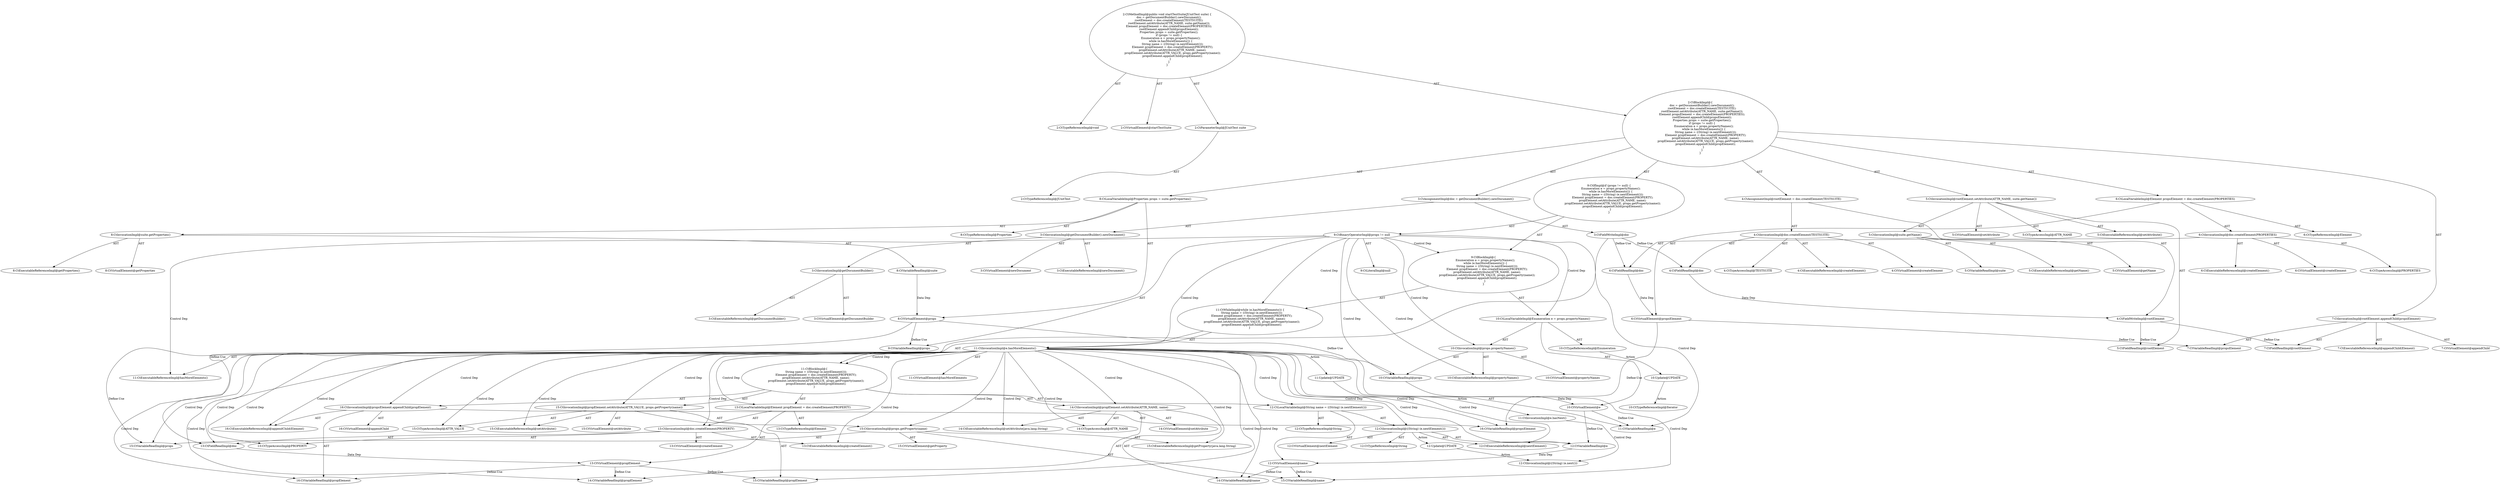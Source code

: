 digraph "startTestSuite#?,JUnitTest" {
0 [label="2:CtTypeReferenceImpl@void" shape=ellipse]
1 [label="2:CtVirtualElement@startTestSuite" shape=ellipse]
2 [label="2:CtParameterImpl@JUnitTest suite" shape=ellipse]
3 [label="2:CtTypeReferenceImpl@JUnitTest" shape=ellipse]
4 [label="3:CtFieldWriteImpl@doc" shape=ellipse]
5 [label="3:CtExecutableReferenceImpl@newDocument()" shape=ellipse]
6 [label="3:CtVirtualElement@newDocument" shape=ellipse]
7 [label="3:CtExecutableReferenceImpl@getDocumentBuilder()" shape=ellipse]
8 [label="3:CtVirtualElement@getDocumentBuilder" shape=ellipse]
9 [label="3:CtInvocationImpl@getDocumentBuilder()" shape=ellipse]
10 [label="3:CtInvocationImpl@getDocumentBuilder().newDocument()" shape=ellipse]
11 [label="3:CtAssignmentImpl@doc = getDocumentBuilder().newDocument()" shape=ellipse]
12 [label="4:CtFieldWriteImpl@rootElement" shape=ellipse]
13 [label="4:CtExecutableReferenceImpl@createElement()" shape=ellipse]
14 [label="4:CtVirtualElement@createElement" shape=ellipse]
15 [label="4:CtFieldReadImpl@doc" shape=ellipse]
16 [label="4:CtTypeAccessImpl@TESTSUITE" shape=ellipse]
17 [label="4:CtInvocationImpl@doc.createElement(TESTSUITE)" shape=ellipse]
18 [label="4:CtAssignmentImpl@rootElement = doc.createElement(TESTSUITE)" shape=ellipse]
19 [label="5:CtExecutableReferenceImpl@setAttribute()" shape=ellipse]
20 [label="5:CtVirtualElement@setAttribute" shape=ellipse]
21 [label="5:CtFieldReadImpl@rootElement" shape=ellipse]
22 [label="5:CtTypeAccessImpl@ATTR_NAME" shape=ellipse]
23 [label="5:CtExecutableReferenceImpl@getName()" shape=ellipse]
24 [label="5:CtVirtualElement@getName" shape=ellipse]
25 [label="5:CtVariableReadImpl@suite" shape=ellipse]
26 [label="5:CtInvocationImpl@suite.getName()" shape=ellipse]
27 [label="5:CtInvocationImpl@rootElement.setAttribute(ATTR_NAME, suite.getName())" shape=ellipse]
28 [label="6:CtTypeReferenceImpl@Element" shape=ellipse]
29 [label="6:CtExecutableReferenceImpl@createElement()" shape=ellipse]
30 [label="6:CtVirtualElement@createElement" shape=ellipse]
31 [label="6:CtFieldReadImpl@doc" shape=ellipse]
32 [label="6:CtTypeAccessImpl@PROPERTIES" shape=ellipse]
33 [label="6:CtInvocationImpl@doc.createElement(PROPERTIES)" shape=ellipse]
34 [label="6:CtVirtualElement@propsElement" shape=ellipse]
35 [label="6:CtLocalVariableImpl@Element propsElement = doc.createElement(PROPERTIES)" shape=ellipse]
36 [label="7:CtExecutableReferenceImpl@appendChild(Element)" shape=ellipse]
37 [label="7:CtVirtualElement@appendChild" shape=ellipse]
38 [label="7:CtFieldReadImpl@rootElement" shape=ellipse]
39 [label="7:CtVariableReadImpl@propsElement" shape=ellipse]
40 [label="7:CtInvocationImpl@rootElement.appendChild(propsElement)" shape=ellipse]
41 [label="8:CtTypeReferenceImpl@Properties" shape=ellipse]
42 [label="8:CtExecutableReferenceImpl@getProperties()" shape=ellipse]
43 [label="8:CtVirtualElement@getProperties" shape=ellipse]
44 [label="8:CtVariableReadImpl@suite" shape=ellipse]
45 [label="8:CtInvocationImpl@suite.getProperties()" shape=ellipse]
46 [label="8:CtVirtualElement@props" shape=ellipse]
47 [label="8:CtLocalVariableImpl@Properties props = suite.getProperties()" shape=ellipse]
48 [label="9:CtVariableReadImpl@props" shape=ellipse]
49 [label="9:CtLiteralImpl@null" shape=ellipse]
50 [label="9:CtBinaryOperatorImpl@props != null" shape=ellipse]
51 [label="10:CtTypeReferenceImpl@Enumeration" shape=ellipse]
52 [label="10:CtExecutableReferenceImpl@propertyNames()" shape=ellipse]
53 [label="10:CtVirtualElement@propertyNames" shape=ellipse]
54 [label="10:CtVariableReadImpl@props" shape=ellipse]
55 [label="10:CtInvocationImpl@props.propertyNames()" shape=ellipse]
56 [label="10:CtVirtualElement@e" shape=ellipse]
57 [label="10:CtLocalVariableImpl@Enumeration e = props.propertyNames()" shape=ellipse]
58 [label="11:CtExecutableReferenceImpl@hasMoreElements()" shape=ellipse]
59 [label="11:CtVirtualElement@hasMoreElements" shape=ellipse]
60 [label="11:CtVariableReadImpl@e" shape=ellipse]
61 [label="11:CtInvocationImpl@e.hasMoreElements()" shape=ellipse]
62 [label="12:CtTypeReferenceImpl@String" shape=ellipse]
63 [label="12:CtExecutableReferenceImpl@nextElement()" shape=ellipse]
64 [label="12:CtVirtualElement@nextElement" shape=ellipse]
65 [label="12:CtVariableReadImpl@e" shape=ellipse]
66 [label="12:CtInvocationImpl@((String) (e.nextElement()))" shape=ellipse]
67 [label="12:CtTypeReferenceImpl@String" shape=ellipse]
68 [label="12:CtVirtualElement@name" shape=ellipse]
69 [label="12:CtLocalVariableImpl@String name = ((String) (e.nextElement()))" shape=ellipse]
70 [label="13:CtTypeReferenceImpl@Element" shape=ellipse]
71 [label="13:CtExecutableReferenceImpl@createElement()" shape=ellipse]
72 [label="13:CtVirtualElement@createElement" shape=ellipse]
73 [label="13:CtFieldReadImpl@doc" shape=ellipse]
74 [label="13:CtTypeAccessImpl@PROPERTY" shape=ellipse]
75 [label="13:CtInvocationImpl@doc.createElement(PROPERTY)" shape=ellipse]
76 [label="13:CtVirtualElement@propElement" shape=ellipse]
77 [label="13:CtLocalVariableImpl@Element propElement = doc.createElement(PROPERTY)" shape=ellipse]
78 [label="14:CtExecutableReferenceImpl@setAttribute(java.lang.String)" shape=ellipse]
79 [label="14:CtVirtualElement@setAttribute" shape=ellipse]
80 [label="14:CtVariableReadImpl@propElement" shape=ellipse]
81 [label="14:CtTypeAccessImpl@ATTR_NAME" shape=ellipse]
82 [label="14:CtVariableReadImpl@name" shape=ellipse]
83 [label="14:CtInvocationImpl@propElement.setAttribute(ATTR_NAME, name)" shape=ellipse]
84 [label="15:CtExecutableReferenceImpl@setAttribute()" shape=ellipse]
85 [label="15:CtVirtualElement@setAttribute" shape=ellipse]
86 [label="15:CtVariableReadImpl@propElement" shape=ellipse]
87 [label="15:CtTypeAccessImpl@ATTR_VALUE" shape=ellipse]
88 [label="15:CtExecutableReferenceImpl@getProperty(java.lang.String)" shape=ellipse]
89 [label="15:CtVirtualElement@getProperty" shape=ellipse]
90 [label="15:CtVariableReadImpl@props" shape=ellipse]
91 [label="15:CtVariableReadImpl@name" shape=ellipse]
92 [label="15:CtInvocationImpl@props.getProperty(name)" shape=ellipse]
93 [label="15:CtInvocationImpl@propElement.setAttribute(ATTR_VALUE, props.getProperty(name))" shape=ellipse]
94 [label="16:CtExecutableReferenceImpl@appendChild(Element)" shape=ellipse]
95 [label="16:CtVirtualElement@appendChild" shape=ellipse]
96 [label="16:CtVariableReadImpl@propsElement" shape=ellipse]
97 [label="16:CtVariableReadImpl@propElement" shape=ellipse]
98 [label="16:CtInvocationImpl@propsElement.appendChild(propElement)" shape=ellipse]
99 [label="11:CtBlockImpl@\{
    String name = ((String) (e.nextElement()));
    Element propElement = doc.createElement(PROPERTY);
    propElement.setAttribute(ATTR_NAME, name);
    propElement.setAttribute(ATTR_VALUE, props.getProperty(name));
    propsElement.appendChild(propElement);
\}" shape=ellipse]
100 [label="11:CtWhileImpl@while (e.hasMoreElements()) \{
    String name = ((String) (e.nextElement()));
    Element propElement = doc.createElement(PROPERTY);
    propElement.setAttribute(ATTR_NAME, name);
    propElement.setAttribute(ATTR_VALUE, props.getProperty(name));
    propsElement.appendChild(propElement);
\} " shape=ellipse]
101 [label="9:CtBlockImpl@\{
    Enumeration e = props.propertyNames();
    while (e.hasMoreElements()) \{
        String name = ((String) (e.nextElement()));
        Element propElement = doc.createElement(PROPERTY);
        propElement.setAttribute(ATTR_NAME, name);
        propElement.setAttribute(ATTR_VALUE, props.getProperty(name));
        propsElement.appendChild(propElement);
    \} 
\}" shape=ellipse]
102 [label="9:CtIfImpl@if (props != null) \{
    Enumeration e = props.propertyNames();
    while (e.hasMoreElements()) \{
        String name = ((String) (e.nextElement()));
        Element propElement = doc.createElement(PROPERTY);
        propElement.setAttribute(ATTR_NAME, name);
        propElement.setAttribute(ATTR_VALUE, props.getProperty(name));
        propsElement.appendChild(propElement);
    \} 
\}" shape=ellipse]
103 [label="2:CtBlockImpl@\{
    doc = getDocumentBuilder().newDocument();
    rootElement = doc.createElement(TESTSUITE);
    rootElement.setAttribute(ATTR_NAME, suite.getName());
    Element propsElement = doc.createElement(PROPERTIES);
    rootElement.appendChild(propsElement);
    Properties props = suite.getProperties();
    if (props != null) \{
        Enumeration e = props.propertyNames();
        while (e.hasMoreElements()) \{
            String name = ((String) (e.nextElement()));
            Element propElement = doc.createElement(PROPERTY);
            propElement.setAttribute(ATTR_NAME, name);
            propElement.setAttribute(ATTR_VALUE, props.getProperty(name));
            propsElement.appendChild(propElement);
        \} 
    \}
\}" shape=ellipse]
104 [label="2:CtMethodImpl@public void startTestSuite(JUnitTest suite) \{
    doc = getDocumentBuilder().newDocument();
    rootElement = doc.createElement(TESTSUITE);
    rootElement.setAttribute(ATTR_NAME, suite.getName());
    Element propsElement = doc.createElement(PROPERTIES);
    rootElement.appendChild(propsElement);
    Properties props = suite.getProperties();
    if (props != null) \{
        Enumeration e = props.propertyNames();
        while (e.hasMoreElements()) \{
            String name = ((String) (e.nextElement()));
            Element propElement = doc.createElement(PROPERTY);
            propElement.setAttribute(ATTR_NAME, name);
            propElement.setAttribute(ATTR_VALUE, props.getProperty(name));
            propsElement.appendChild(propElement);
        \} 
    \}
\}" shape=ellipse]
105 [label="10:Update@UPDATE" shape=ellipse]
106 [label="10:CtTypeReferenceImpl@Iterator" shape=ellipse]
107 [label="11:Update@UPDATE" shape=ellipse]
108 [label="11:CtInvocationImpl@e.hasNext()" shape=ellipse]
109 [label="12:Update@UPDATE" shape=ellipse]
110 [label="12:CtInvocationImpl@((String) (e.next()))" shape=ellipse]
2 -> 3 [label="AST"];
4 -> 15 [label="Define-Use"];
4 -> 31 [label="Define-Use"];
4 -> 73 [label="Define-Use"];
9 -> 8 [label="AST"];
9 -> 7 [label="AST"];
10 -> 6 [label="AST"];
10 -> 9 [label="AST"];
10 -> 5 [label="AST"];
11 -> 4 [label="AST"];
11 -> 10 [label="AST"];
12 -> 21 [label="Define-Use"];
12 -> 38 [label="Define-Use"];
15 -> 12 [label="Data Dep"];
17 -> 14 [label="AST"];
17 -> 15 [label="AST"];
17 -> 13 [label="AST"];
17 -> 16 [label="AST"];
18 -> 12 [label="AST"];
18 -> 17 [label="AST"];
26 -> 24 [label="AST"];
26 -> 25 [label="AST"];
26 -> 23 [label="AST"];
27 -> 20 [label="AST"];
27 -> 21 [label="AST"];
27 -> 19 [label="AST"];
27 -> 22 [label="AST"];
27 -> 26 [label="AST"];
31 -> 34 [label="Data Dep"];
33 -> 30 [label="AST"];
33 -> 31 [label="AST"];
33 -> 29 [label="AST"];
33 -> 32 [label="AST"];
34 -> 39 [label="Define-Use"];
34 -> 96 [label="Define-Use"];
35 -> 34 [label="AST"];
35 -> 28 [label="AST"];
35 -> 33 [label="AST"];
40 -> 37 [label="AST"];
40 -> 38 [label="AST"];
40 -> 36 [label="AST"];
40 -> 39 [label="AST"];
44 -> 46 [label="Data Dep"];
45 -> 43 [label="AST"];
45 -> 44 [label="AST"];
45 -> 42 [label="AST"];
46 -> 48 [label="Define-Use"];
46 -> 54 [label="Define-Use"];
46 -> 90 [label="Define-Use"];
47 -> 46 [label="AST"];
47 -> 41 [label="AST"];
47 -> 45 [label="AST"];
50 -> 48 [label="AST"];
50 -> 49 [label="AST"];
50 -> 101 [label="Control Dep"];
50 -> 57 [label="Control Dep"];
50 -> 55 [label="Control Dep"];
50 -> 52 [label="Control Dep"];
50 -> 54 [label="Control Dep"];
50 -> 100 [label="Control Dep"];
50 -> 61 [label="Control Dep"];
50 -> 58 [label="Control Dep"];
50 -> 60 [label="Control Dep"];
51 -> 105 [label="Action"];
54 -> 56 [label="Data Dep"];
55 -> 53 [label="AST"];
55 -> 54 [label="AST"];
55 -> 52 [label="AST"];
56 -> 60 [label="Define-Use"];
56 -> 65 [label="Define-Use"];
57 -> 56 [label="AST"];
57 -> 51 [label="AST"];
57 -> 55 [label="AST"];
61 -> 59 [label="AST"];
61 -> 60 [label="AST"];
61 -> 58 [label="AST"];
61 -> 99 [label="Control Dep"];
61 -> 69 [label="Control Dep"];
61 -> 66 [label="Control Dep"];
61 -> 63 [label="Control Dep"];
61 -> 65 [label="Control Dep"];
61 -> 77 [label="Control Dep"];
61 -> 75 [label="Control Dep"];
61 -> 71 [label="Control Dep"];
61 -> 73 [label="Control Dep"];
61 -> 74 [label="Control Dep"];
61 -> 83 [label="Control Dep"];
61 -> 78 [label="Control Dep"];
61 -> 80 [label="Control Dep"];
61 -> 81 [label="Control Dep"];
61 -> 82 [label="Control Dep"];
61 -> 93 [label="Control Dep"];
61 -> 84 [label="Control Dep"];
61 -> 86 [label="Control Dep"];
61 -> 87 [label="Control Dep"];
61 -> 92 [label="Control Dep"];
61 -> 88 [label="Control Dep"];
61 -> 90 [label="Control Dep"];
61 -> 91 [label="Control Dep"];
61 -> 98 [label="Control Dep"];
61 -> 94 [label="Control Dep"];
61 -> 96 [label="Control Dep"];
61 -> 97 [label="Control Dep"];
61 -> 107 [label="Action"];
65 -> 68 [label="Data Dep"];
66 -> 64 [label="AST"];
66 -> 67 [label="AST"];
66 -> 65 [label="AST"];
66 -> 63 [label="AST"];
66 -> 109 [label="Action"];
68 -> 82 [label="Define-Use"];
68 -> 91 [label="Define-Use"];
69 -> 68 [label="AST"];
69 -> 62 [label="AST"];
69 -> 66 [label="AST"];
73 -> 76 [label="Data Dep"];
75 -> 72 [label="AST"];
75 -> 73 [label="AST"];
75 -> 71 [label="AST"];
75 -> 74 [label="AST"];
76 -> 80 [label="Define-Use"];
76 -> 86 [label="Define-Use"];
76 -> 97 [label="Define-Use"];
77 -> 76 [label="AST"];
77 -> 70 [label="AST"];
77 -> 75 [label="AST"];
83 -> 79 [label="AST"];
83 -> 80 [label="AST"];
83 -> 78 [label="AST"];
83 -> 81 [label="AST"];
83 -> 82 [label="AST"];
92 -> 89 [label="AST"];
92 -> 90 [label="AST"];
92 -> 88 [label="AST"];
92 -> 91 [label="AST"];
93 -> 85 [label="AST"];
93 -> 86 [label="AST"];
93 -> 84 [label="AST"];
93 -> 87 [label="AST"];
93 -> 92 [label="AST"];
98 -> 95 [label="AST"];
98 -> 96 [label="AST"];
98 -> 94 [label="AST"];
98 -> 97 [label="AST"];
99 -> 69 [label="AST"];
99 -> 77 [label="AST"];
99 -> 83 [label="AST"];
99 -> 93 [label="AST"];
99 -> 98 [label="AST"];
100 -> 61 [label="AST"];
100 -> 99 [label="AST"];
101 -> 57 [label="AST"];
101 -> 100 [label="AST"];
102 -> 50 [label="AST"];
102 -> 101 [label="AST"];
103 -> 11 [label="AST"];
103 -> 18 [label="AST"];
103 -> 27 [label="AST"];
103 -> 35 [label="AST"];
103 -> 40 [label="AST"];
103 -> 47 [label="AST"];
103 -> 102 [label="AST"];
104 -> 1 [label="AST"];
104 -> 0 [label="AST"];
104 -> 2 [label="AST"];
104 -> 103 [label="AST"];
105 -> 106 [label="Action"];
107 -> 108 [label="Action"];
108 -> 110 [label="Control Dep"];
109 -> 110 [label="Action"];
}